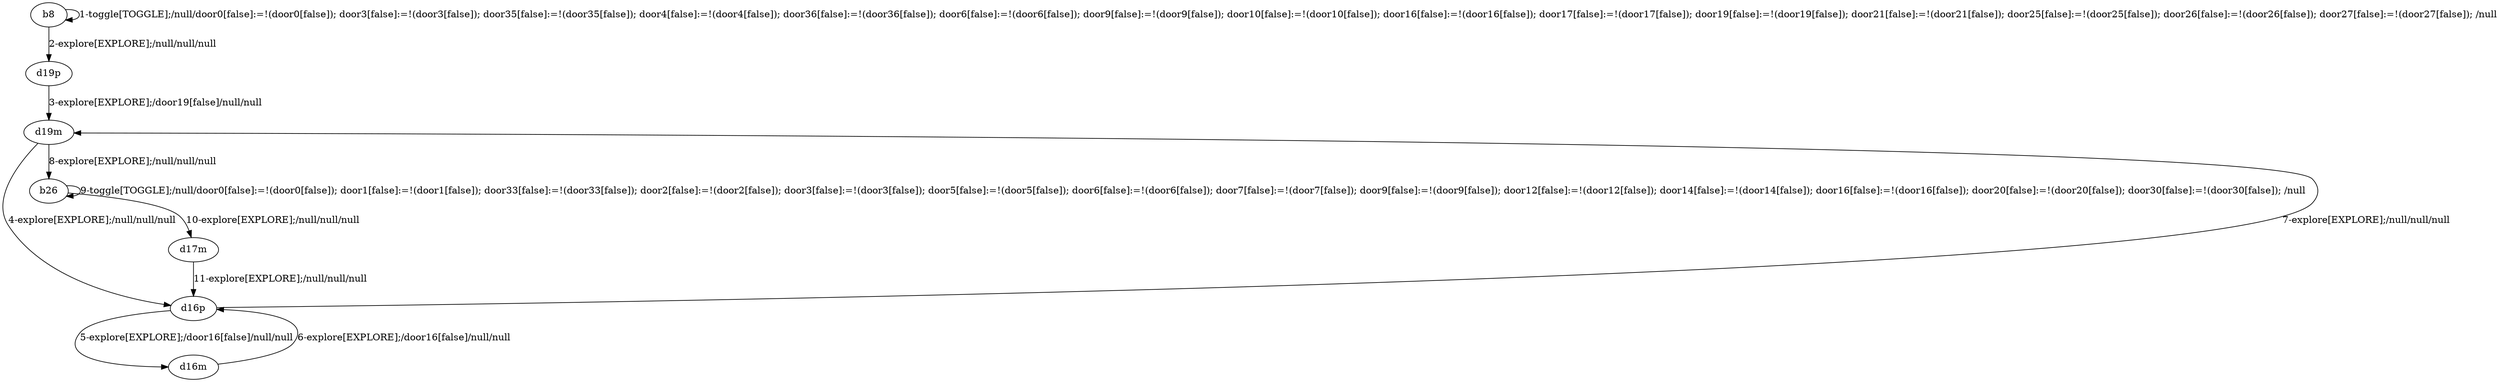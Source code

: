 # Total number of goals covered by this test: 2
# b26 --> d17m
# d16m --> d16p

digraph g {
"b8" -> "b8" [label = "1-toggle[TOGGLE];/null/door0[false]:=!(door0[false]); door3[false]:=!(door3[false]); door35[false]:=!(door35[false]); door4[false]:=!(door4[false]); door36[false]:=!(door36[false]); door6[false]:=!(door6[false]); door9[false]:=!(door9[false]); door10[false]:=!(door10[false]); door16[false]:=!(door16[false]); door17[false]:=!(door17[false]); door19[false]:=!(door19[false]); door21[false]:=!(door21[false]); door25[false]:=!(door25[false]); door26[false]:=!(door26[false]); door27[false]:=!(door27[false]); /null"];
"b8" -> "d19p" [label = "2-explore[EXPLORE];/null/null/null"];
"d19p" -> "d19m" [label = "3-explore[EXPLORE];/door19[false]/null/null"];
"d19m" -> "d16p" [label = "4-explore[EXPLORE];/null/null/null"];
"d16p" -> "d16m" [label = "5-explore[EXPLORE];/door16[false]/null/null"];
"d16m" -> "d16p" [label = "6-explore[EXPLORE];/door16[false]/null/null"];
"d16p" -> "d19m" [label = "7-explore[EXPLORE];/null/null/null"];
"d19m" -> "b26" [label = "8-explore[EXPLORE];/null/null/null"];
"b26" -> "b26" [label = "9-toggle[TOGGLE];/null/door0[false]:=!(door0[false]); door1[false]:=!(door1[false]); door33[false]:=!(door33[false]); door2[false]:=!(door2[false]); door3[false]:=!(door3[false]); door5[false]:=!(door5[false]); door6[false]:=!(door6[false]); door7[false]:=!(door7[false]); door9[false]:=!(door9[false]); door12[false]:=!(door12[false]); door14[false]:=!(door14[false]); door16[false]:=!(door16[false]); door20[false]:=!(door20[false]); door30[false]:=!(door30[false]); /null"];
"b26" -> "d17m" [label = "10-explore[EXPLORE];/null/null/null"];
"d17m" -> "d16p" [label = "11-explore[EXPLORE];/null/null/null"];
}
